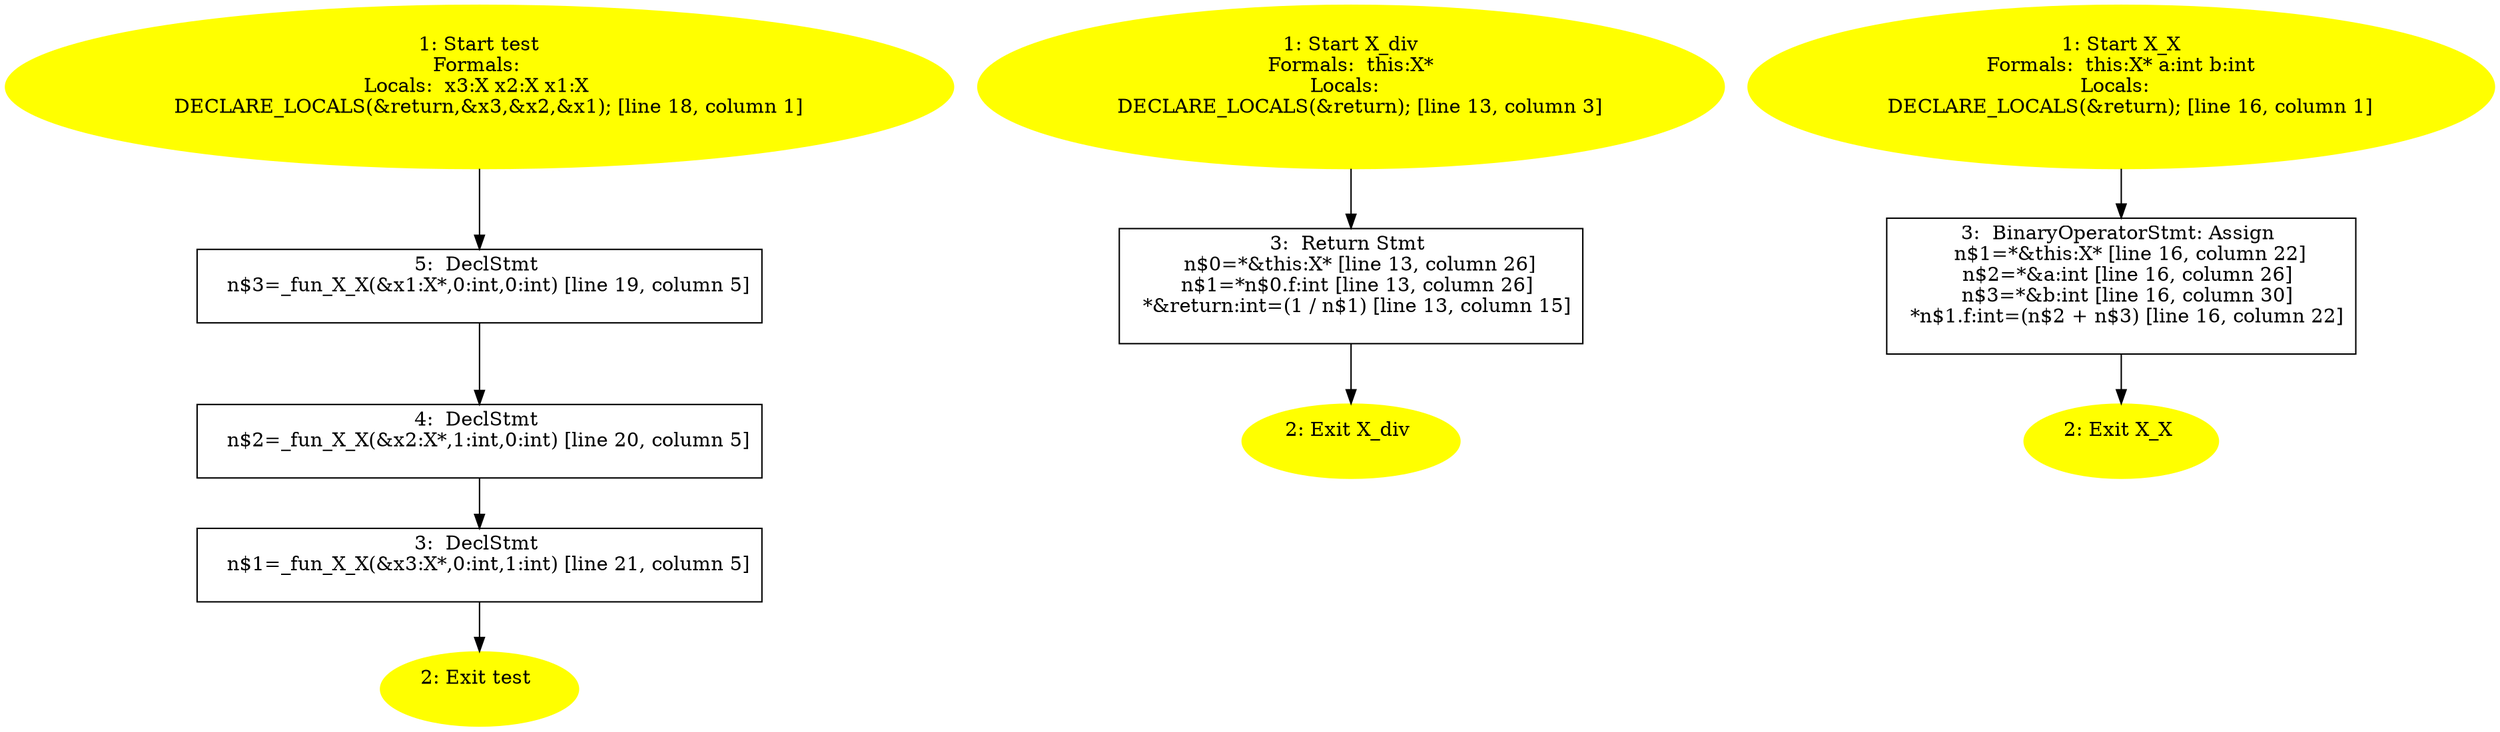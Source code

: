/* @generated */
digraph cfg {
"test#18241244337164948030.afc14f193ad97442f67ac7183be789bc_1" [label="1: Start test\nFormals: \nLocals:  x3:X x2:X x1:X \n   DECLARE_LOCALS(&return,&x3,&x2,&x1); [line 18, column 1]\n " color=yellow style=filled]
	

	 "test#18241244337164948030.afc14f193ad97442f67ac7183be789bc_1" -> "test#18241244337164948030.afc14f193ad97442f67ac7183be789bc_5" ;
"test#18241244337164948030.afc14f193ad97442f67ac7183be789bc_2" [label="2: Exit test \n  " color=yellow style=filled]
	

"test#18241244337164948030.afc14f193ad97442f67ac7183be789bc_3" [label="3:  DeclStmt \n   n$1=_fun_X_X(&x3:X*,0:int,1:int) [line 21, column 5]\n " shape="box"]
	

	 "test#18241244337164948030.afc14f193ad97442f67ac7183be789bc_3" -> "test#18241244337164948030.afc14f193ad97442f67ac7183be789bc_2" ;
"test#18241244337164948030.afc14f193ad97442f67ac7183be789bc_4" [label="4:  DeclStmt \n   n$2=_fun_X_X(&x2:X*,1:int,0:int) [line 20, column 5]\n " shape="box"]
	

	 "test#18241244337164948030.afc14f193ad97442f67ac7183be789bc_4" -> "test#18241244337164948030.afc14f193ad97442f67ac7183be789bc_3" ;
"test#18241244337164948030.afc14f193ad97442f67ac7183be789bc_5" [label="5:  DeclStmt \n   n$3=_fun_X_X(&x1:X*,0:int,0:int) [line 19, column 5]\n " shape="box"]
	

	 "test#18241244337164948030.afc14f193ad97442f67ac7183be789bc_5" -> "test#18241244337164948030.afc14f193ad97442f67ac7183be789bc_4" ;
"div#X#(18085298371773708552).78228fdd912ebeeb718ac23bdc727c87_1" [label="1: Start X_div\nFormals:  this:X*\nLocals:  \n   DECLARE_LOCALS(&return); [line 13, column 3]\n " color=yellow style=filled]
	

	 "div#X#(18085298371773708552).78228fdd912ebeeb718ac23bdc727c87_1" -> "div#X#(18085298371773708552).78228fdd912ebeeb718ac23bdc727c87_3" ;
"div#X#(18085298371773708552).78228fdd912ebeeb718ac23bdc727c87_2" [label="2: Exit X_div \n  " color=yellow style=filled]
	

"div#X#(18085298371773708552).78228fdd912ebeeb718ac23bdc727c87_3" [label="3:  Return Stmt \n   n$0=*&this:X* [line 13, column 26]\n  n$1=*n$0.f:int [line 13, column 26]\n  *&return:int=(1 / n$1) [line 13, column 15]\n " shape="box"]
	

	 "div#X#(18085298371773708552).78228fdd912ebeeb718ac23bdc727c87_3" -> "div#X#(18085298371773708552).78228fdd912ebeeb718ac23bdc727c87_2" ;
"X#X#{14939599560045044604}.b28c8e2a1dd7783932fc838d8413f387_1" [label="1: Start X_X\nFormals:  this:X* a:int b:int\nLocals:  \n   DECLARE_LOCALS(&return); [line 16, column 1]\n " color=yellow style=filled]
	

	 "X#X#{14939599560045044604}.b28c8e2a1dd7783932fc838d8413f387_1" -> "X#X#{14939599560045044604}.b28c8e2a1dd7783932fc838d8413f387_3" ;
"X#X#{14939599560045044604}.b28c8e2a1dd7783932fc838d8413f387_2" [label="2: Exit X_X \n  " color=yellow style=filled]
	

"X#X#{14939599560045044604}.b28c8e2a1dd7783932fc838d8413f387_3" [label="3:  BinaryOperatorStmt: Assign \n   n$1=*&this:X* [line 16, column 22]\n  n$2=*&a:int [line 16, column 26]\n  n$3=*&b:int [line 16, column 30]\n  *n$1.f:int=(n$2 + n$3) [line 16, column 22]\n " shape="box"]
	

	 "X#X#{14939599560045044604}.b28c8e2a1dd7783932fc838d8413f387_3" -> "X#X#{14939599560045044604}.b28c8e2a1dd7783932fc838d8413f387_2" ;
}
